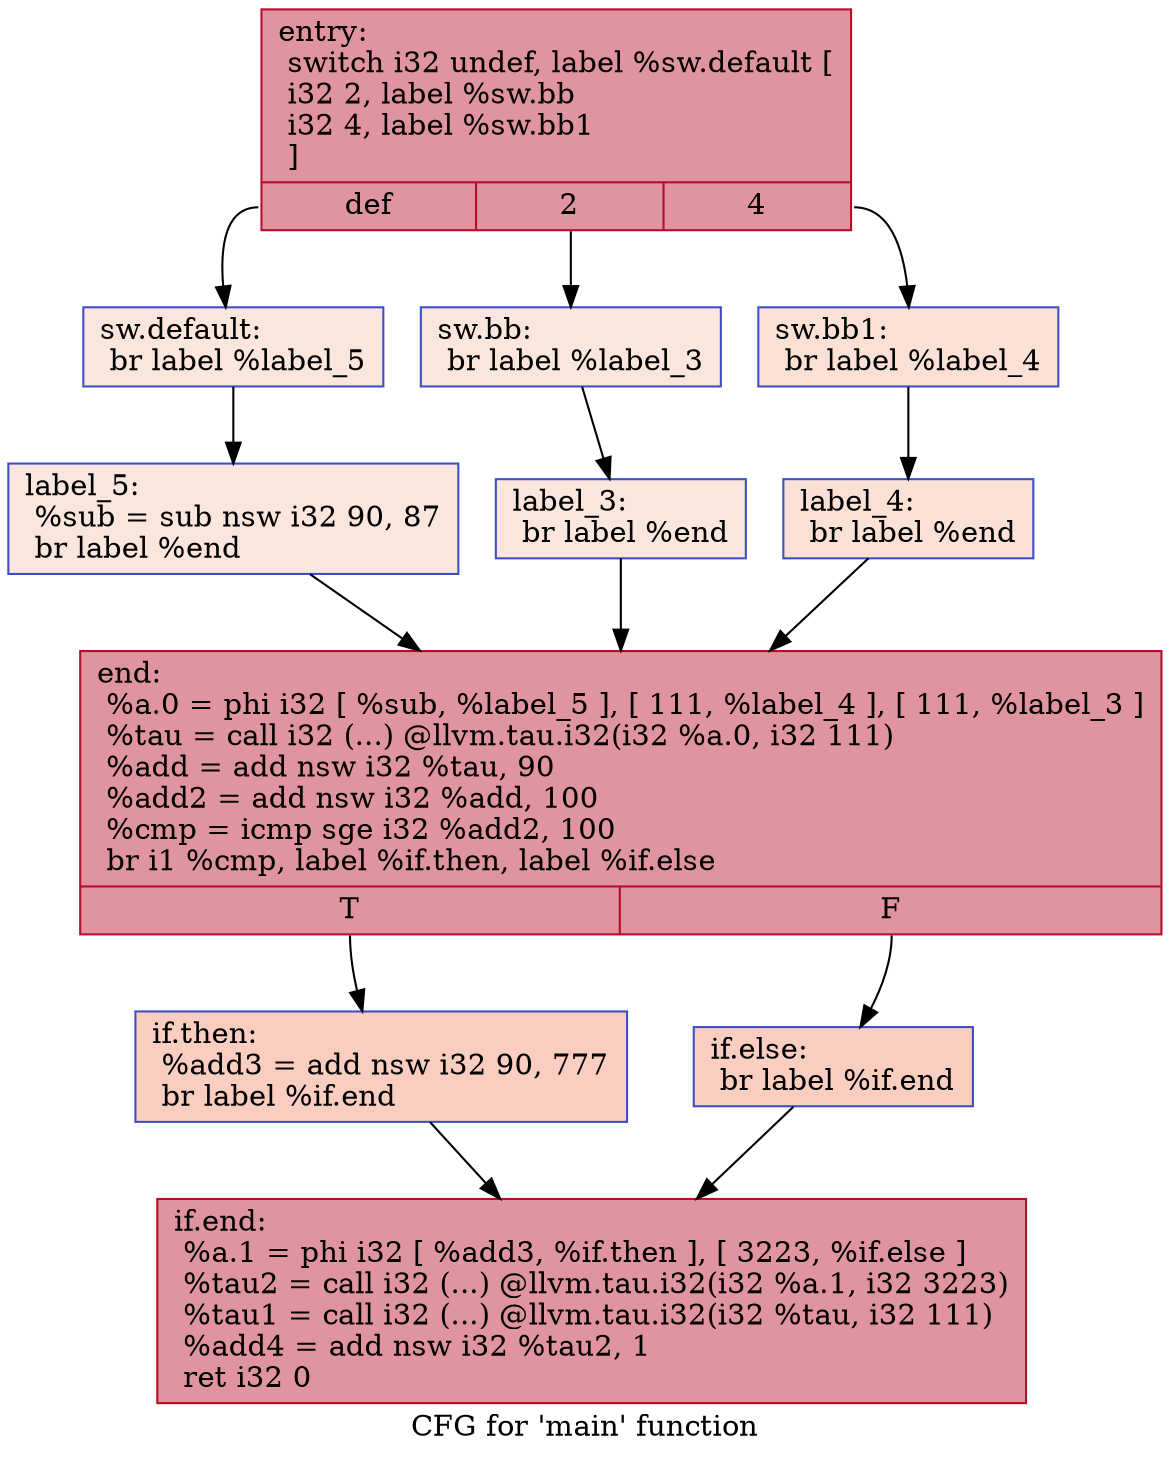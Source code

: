 digraph "CFG for 'main' function" {
	label="CFG for 'main' function";

	Node0x5597a2e50920 [shape=record,color="#b70d28ff", style=filled, fillcolor="#b70d2870",label="{entry:\l  switch i32 undef, label %sw.default [\l    i32 2, label %sw.bb\l    i32 4, label %sw.bb1\l  ]\l|{<s0>def|<s1>2|<s2>4}}"];
	Node0x5597a2e50920:s0 -> Node0x5597a2e50e80;
	Node0x5597a2e50920:s1 -> Node0x5597a2e50f00;
	Node0x5597a2e50920:s2 -> Node0x5597a2e50fa0;
	Node0x5597a2e50f00 [shape=record,color="#3d50c3ff", style=filled, fillcolor="#f3c7b170",label="{sw.bb:                                            \l  br label %label_3\l}"];
	Node0x5597a2e50f00 -> Node0x5597a2e51130;
	Node0x5597a2e50fa0 [shape=record,color="#3d50c3ff", style=filled, fillcolor="#f7bca170",label="{sw.bb1:                                           \l  br label %label_4\l}"];
	Node0x5597a2e50fa0 -> Node0x5597a2e51210;
	Node0x5597a2e50e80 [shape=record,color="#3d50c3ff", style=filled, fillcolor="#f3c7b170",label="{sw.default:                                       \l  br label %label_5\l}"];
	Node0x5597a2e50e80 -> Node0x5597a2e512f0;
	Node0x5597a2e51130 [shape=record,color="#3d50c3ff", style=filled, fillcolor="#f3c7b170",label="{label_3:                                          \l  br label %end\l}"];
	Node0x5597a2e51130 -> Node0x5597a2e513d0;
	Node0x5597a2e51210 [shape=record,color="#3d50c3ff", style=filled, fillcolor="#f7bca170",label="{label_4:                                          \l  br label %end\l}"];
	Node0x5597a2e51210 -> Node0x5597a2e513d0;
	Node0x5597a2e512f0 [shape=record,color="#3d50c3ff", style=filled, fillcolor="#f3c7b170",label="{label_5:                                          \l  %sub = sub nsw i32 90, 87\l  br label %end\l}"];
	Node0x5597a2e512f0 -> Node0x5597a2e513d0;
	Node0x5597a2e513d0 [shape=record,color="#b70d28ff", style=filled, fillcolor="#b70d2870",label="{end:                                              \l  %a.0 = phi i32 [ %sub, %label_5 ], [ 111, %label_4 ], [ 111, %label_3 ]\l  %tau = call i32 (...) @llvm.tau.i32(i32 %a.0, i32 111)\l  %add = add nsw i32 %tau, 90\l  %add2 = add nsw i32 %add, 100\l  %cmp = icmp sge i32 %add2, 100\l  br i1 %cmp, label %if.then, label %if.else\l|{<s0>T|<s1>F}}"];
	Node0x5597a2e513d0:s0 -> Node0x5597a2e51d90;
	Node0x5597a2e513d0:s1 -> Node0x5597a2e51e00;
	Node0x5597a2e51d90 [shape=record,color="#3d50c3ff", style=filled, fillcolor="#f2907270",label="{if.then:                                          \l  %add3 = add nsw i32 90, 777\l  br label %if.end\l}"];
	Node0x5597a2e51d90 -> Node0x5597a2e52000;
	Node0x5597a2e51e00 [shape=record,color="#3d50c3ff", style=filled, fillcolor="#f2907270",label="{if.else:                                          \l  br label %if.end\l}"];
	Node0x5597a2e51e00 -> Node0x5597a2e52000;
	Node0x5597a2e52000 [shape=record,color="#b70d28ff", style=filled, fillcolor="#b70d2870",label="{if.end:                                           \l  %a.1 = phi i32 [ %add3, %if.then ], [ 3223, %if.else ]\l  %tau2 = call i32 (...) @llvm.tau.i32(i32 %a.1, i32 3223)\l  %tau1 = call i32 (...) @llvm.tau.i32(i32 %tau, i32 111)\l  %add4 = add nsw i32 %tau2, 1\l  ret i32 0\l}"];
}
